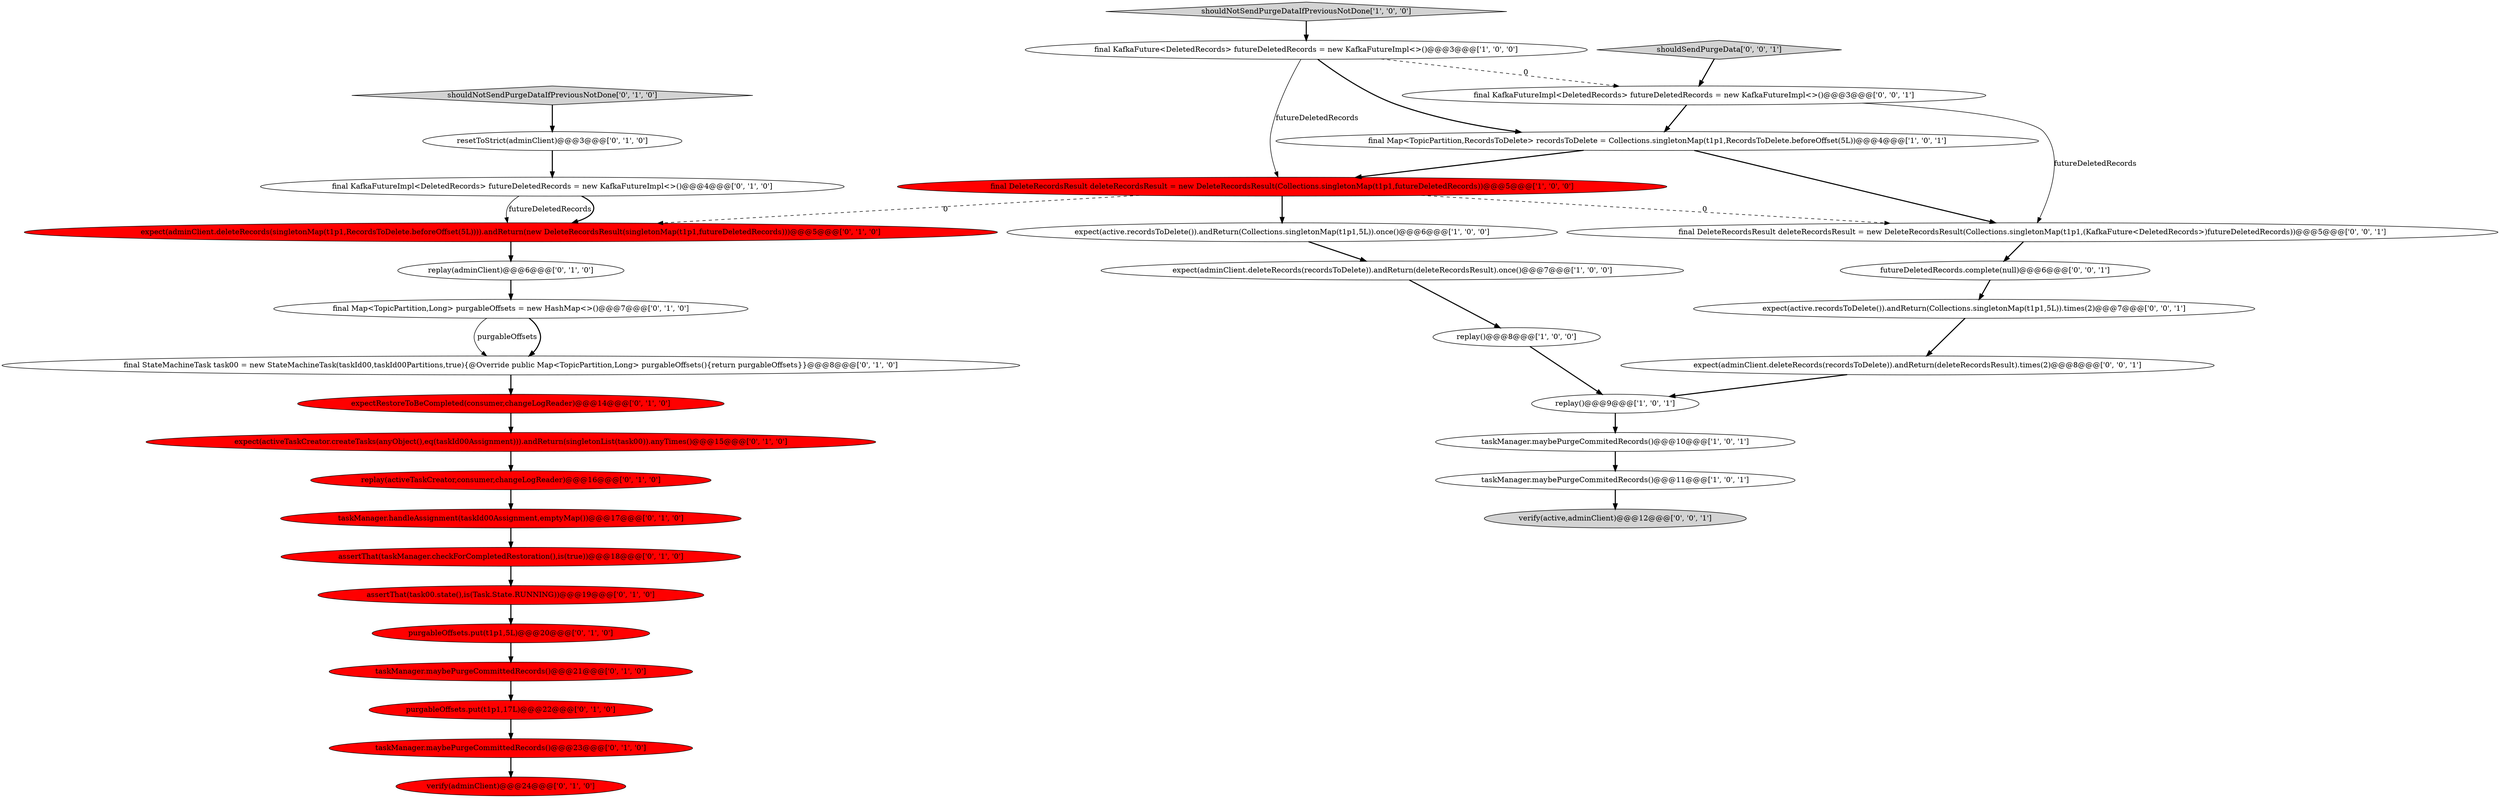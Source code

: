 digraph {
18 [style = filled, label = "final Map<TopicPartition,Long> purgableOffsets = new HashMap<>()@@@7@@@['0', '1', '0']", fillcolor = white, shape = ellipse image = "AAA0AAABBB2BBB"];
15 [style = filled, label = "replay(activeTaskCreator,consumer,changeLogReader)@@@16@@@['0', '1', '0']", fillcolor = red, shape = ellipse image = "AAA1AAABBB2BBB"];
12 [style = filled, label = "final StateMachineTask task00 = new StateMachineTask(taskId00,taskId00Partitions,true){@Override public Map<TopicPartition,Long> purgableOffsets(){return purgableOffsets}}@@@8@@@['0', '1', '0']", fillcolor = white, shape = ellipse image = "AAA0AAABBB2BBB"];
26 [style = filled, label = "resetToStrict(adminClient)@@@3@@@['0', '1', '0']", fillcolor = white, shape = ellipse image = "AAA0AAABBB2BBB"];
5 [style = filled, label = "final Map<TopicPartition,RecordsToDelete> recordsToDelete = Collections.singletonMap(t1p1,RecordsToDelete.beforeOffset(5L))@@@4@@@['1', '0', '1']", fillcolor = white, shape = ellipse image = "AAA0AAABBB1BBB"];
8 [style = filled, label = "taskManager.maybePurgeCommitedRecords()@@@11@@@['1', '0', '1']", fillcolor = white, shape = ellipse image = "AAA0AAABBB1BBB"];
21 [style = filled, label = "assertThat(task00.state(),is(Task.State.RUNNING))@@@19@@@['0', '1', '0']", fillcolor = red, shape = ellipse image = "AAA1AAABBB2BBB"];
10 [style = filled, label = "purgableOffsets.put(t1p1,5L)@@@20@@@['0', '1', '0']", fillcolor = red, shape = ellipse image = "AAA1AAABBB2BBB"];
9 [style = filled, label = "replay()@@@8@@@['1', '0', '0']", fillcolor = white, shape = ellipse image = "AAA0AAABBB1BBB"];
19 [style = filled, label = "expectRestoreToBeCompleted(consumer,changeLogReader)@@@14@@@['0', '1', '0']", fillcolor = red, shape = ellipse image = "AAA1AAABBB2BBB"];
30 [style = filled, label = "expect(adminClient.deleteRecords(recordsToDelete)).andReturn(deleteRecordsResult).times(2)@@@8@@@['0', '0', '1']", fillcolor = white, shape = ellipse image = "AAA0AAABBB3BBB"];
29 [style = filled, label = "final KafkaFutureImpl<DeletedRecords> futureDeletedRecords = new KafkaFutureImpl<>()@@@3@@@['0', '0', '1']", fillcolor = white, shape = ellipse image = "AAA0AAABBB3BBB"];
1 [style = filled, label = "shouldNotSendPurgeDataIfPreviousNotDone['1', '0', '0']", fillcolor = lightgray, shape = diamond image = "AAA0AAABBB1BBB"];
13 [style = filled, label = "final KafkaFutureImpl<DeletedRecords> futureDeletedRecords = new KafkaFutureImpl<>()@@@4@@@['0', '1', '0']", fillcolor = white, shape = ellipse image = "AAA0AAABBB2BBB"];
34 [style = filled, label = "verify(active,adminClient)@@@12@@@['0', '0', '1']", fillcolor = lightgray, shape = ellipse image = "AAA0AAABBB3BBB"];
3 [style = filled, label = "taskManager.maybePurgeCommitedRecords()@@@10@@@['1', '0', '1']", fillcolor = white, shape = ellipse image = "AAA0AAABBB1BBB"];
33 [style = filled, label = "expect(active.recordsToDelete()).andReturn(Collections.singletonMap(t1p1,5L)).times(2)@@@7@@@['0', '0', '1']", fillcolor = white, shape = ellipse image = "AAA0AAABBB3BBB"];
32 [style = filled, label = "futureDeletedRecords.complete(null)@@@6@@@['0', '0', '1']", fillcolor = white, shape = ellipse image = "AAA0AAABBB3BBB"];
24 [style = filled, label = "taskManager.maybePurgeCommittedRecords()@@@23@@@['0', '1', '0']", fillcolor = red, shape = ellipse image = "AAA1AAABBB2BBB"];
0 [style = filled, label = "expect(adminClient.deleteRecords(recordsToDelete)).andReturn(deleteRecordsResult).once()@@@7@@@['1', '0', '0']", fillcolor = white, shape = ellipse image = "AAA0AAABBB1BBB"];
20 [style = filled, label = "assertThat(taskManager.checkForCompletedRestoration(),is(true))@@@18@@@['0', '1', '0']", fillcolor = red, shape = ellipse image = "AAA1AAABBB2BBB"];
22 [style = filled, label = "purgableOffsets.put(t1p1,17L)@@@22@@@['0', '1', '0']", fillcolor = red, shape = ellipse image = "AAA1AAABBB2BBB"];
25 [style = filled, label = "expect(activeTaskCreator.createTasks(anyObject(),eq(taskId00Assignment))).andReturn(singletonList(task00)).anyTimes()@@@15@@@['0', '1', '0']", fillcolor = red, shape = ellipse image = "AAA1AAABBB2BBB"];
7 [style = filled, label = "expect(active.recordsToDelete()).andReturn(Collections.singletonMap(t1p1,5L)).once()@@@6@@@['1', '0', '0']", fillcolor = white, shape = ellipse image = "AAA0AAABBB1BBB"];
28 [style = filled, label = "final DeleteRecordsResult deleteRecordsResult = new DeleteRecordsResult(Collections.singletonMap(t1p1,(KafkaFuture<DeletedRecords>)futureDeletedRecords))@@@5@@@['0', '0', '1']", fillcolor = white, shape = ellipse image = "AAA0AAABBB3BBB"];
2 [style = filled, label = "final DeleteRecordsResult deleteRecordsResult = new DeleteRecordsResult(Collections.singletonMap(t1p1,futureDeletedRecords))@@@5@@@['1', '0', '0']", fillcolor = red, shape = ellipse image = "AAA1AAABBB1BBB"];
14 [style = filled, label = "replay(adminClient)@@@6@@@['0', '1', '0']", fillcolor = white, shape = ellipse image = "AAA0AAABBB2BBB"];
11 [style = filled, label = "taskManager.maybePurgeCommittedRecords()@@@21@@@['0', '1', '0']", fillcolor = red, shape = ellipse image = "AAA1AAABBB2BBB"];
27 [style = filled, label = "shouldNotSendPurgeDataIfPreviousNotDone['0', '1', '0']", fillcolor = lightgray, shape = diamond image = "AAA0AAABBB2BBB"];
4 [style = filled, label = "final KafkaFuture<DeletedRecords> futureDeletedRecords = new KafkaFutureImpl<>()@@@3@@@['1', '0', '0']", fillcolor = white, shape = ellipse image = "AAA0AAABBB1BBB"];
31 [style = filled, label = "shouldSendPurgeData['0', '0', '1']", fillcolor = lightgray, shape = diamond image = "AAA0AAABBB3BBB"];
6 [style = filled, label = "replay()@@@9@@@['1', '0', '1']", fillcolor = white, shape = ellipse image = "AAA0AAABBB1BBB"];
16 [style = filled, label = "expect(adminClient.deleteRecords(singletonMap(t1p1,RecordsToDelete.beforeOffset(5L)))).andReturn(new DeleteRecordsResult(singletonMap(t1p1,futureDeletedRecords)))@@@5@@@['0', '1', '0']", fillcolor = red, shape = ellipse image = "AAA1AAABBB2BBB"];
17 [style = filled, label = "verify(adminClient)@@@24@@@['0', '1', '0']", fillcolor = red, shape = ellipse image = "AAA1AAABBB2BBB"];
23 [style = filled, label = "taskManager.handleAssignment(taskId00Assignment,emptyMap())@@@17@@@['0', '1', '0']", fillcolor = red, shape = ellipse image = "AAA1AAABBB2BBB"];
6->3 [style = bold, label=""];
15->23 [style = bold, label=""];
21->10 [style = bold, label=""];
1->4 [style = bold, label=""];
0->9 [style = bold, label=""];
23->20 [style = bold, label=""];
29->5 [style = bold, label=""];
8->34 [style = bold, label=""];
18->12 [style = solid, label="purgableOffsets"];
13->16 [style = solid, label="futureDeletedRecords"];
18->12 [style = bold, label=""];
31->29 [style = bold, label=""];
7->0 [style = bold, label=""];
5->28 [style = bold, label=""];
30->6 [style = bold, label=""];
13->16 [style = bold, label=""];
32->33 [style = bold, label=""];
26->13 [style = bold, label=""];
19->25 [style = bold, label=""];
9->6 [style = bold, label=""];
28->32 [style = bold, label=""];
20->21 [style = bold, label=""];
5->2 [style = bold, label=""];
27->26 [style = bold, label=""];
3->8 [style = bold, label=""];
2->16 [style = dashed, label="0"];
24->17 [style = bold, label=""];
2->28 [style = dashed, label="0"];
4->2 [style = solid, label="futureDeletedRecords"];
11->22 [style = bold, label=""];
25->15 [style = bold, label=""];
33->30 [style = bold, label=""];
16->14 [style = bold, label=""];
14->18 [style = bold, label=""];
2->7 [style = bold, label=""];
22->24 [style = bold, label=""];
4->29 [style = dashed, label="0"];
12->19 [style = bold, label=""];
4->5 [style = bold, label=""];
29->28 [style = solid, label="futureDeletedRecords"];
10->11 [style = bold, label=""];
}
